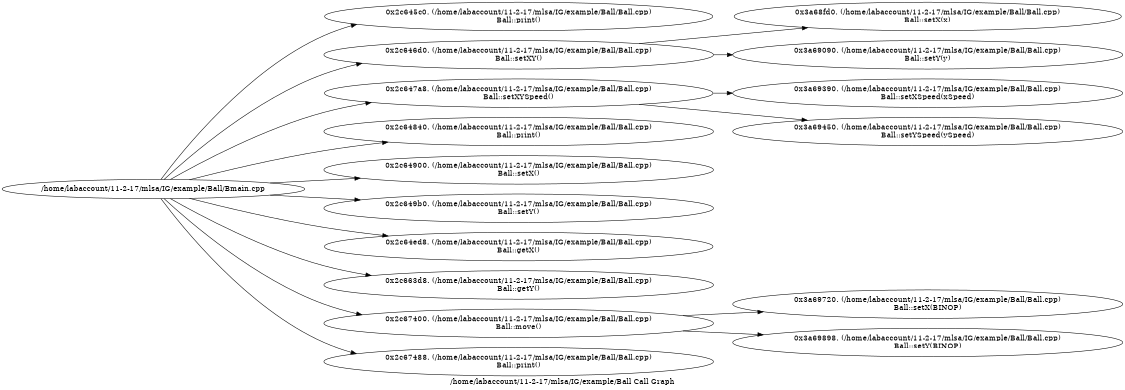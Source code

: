 digraph "/home/labaccount/11-2-17/mlsa/IG/example/Ball Call Graph" {
	graph [dpi=300
		rankdir=LR
		size="7.5, 10"
		label="/home/labaccount/11-2-17/mlsa/IG/example/Ball Call Graph"
	];

	Node0x512456034 [shape=oval, label="/home/labaccount/11-2-17/mlsa/IG/example/Ball/Bmain.cpp"];
	Node0x245722530 [shape=oval, label="0x2c645c0. (/home/labaccount/11-2-17/mlsa/IG/example/Ball/Ball.cpp)\nBall::print()"];
	Node0x512456034 -> Node0x245722530;
	Node0x488024820 [shape=oval, label="0x2c646d0. (/home/labaccount/11-2-17/mlsa/IG/example/Ball/Ball.cpp)\nBall::setXY()"];
	Node0x512456034 -> Node0x488024820;
	Node0x487588703 [shape=oval, label="0x2c647a8. (/home/labaccount/11-2-17/mlsa/IG/example/Ball/Ball.cpp)\nBall::setXYSpeed()"];
	Node0x512456034 -> Node0x487588703;
	Node0x994872993 [shape=oval, label="0x2c64840. (/home/labaccount/11-2-17/mlsa/IG/example/Ball/Ball.cpp)\nBall::print()"];
	Node0x512456034 -> Node0x994872993;
	Node0x748028005 [shape=oval, label="0x2c64900. (/home/labaccount/11-2-17/mlsa/IG/example/Ball/Ball.cpp)\nBall::setX()"];
	Node0x512456034 -> Node0x748028005;
	Node0x600762099 [shape=oval, label="0x2c649b0. (/home/labaccount/11-2-17/mlsa/IG/example/Ball/Ball.cpp)\nBall::setY()"];
	Node0x512456034 -> Node0x600762099;
	Node0x300559352 [shape=oval, label="0x2c64ed8. (/home/labaccount/11-2-17/mlsa/IG/example/Ball/Ball.cpp)\nBall::getX()"];
	Node0x512456034 -> Node0x300559352;
	Node0x354344226 [shape=oval, label="0x2c663d8. (/home/labaccount/11-2-17/mlsa/IG/example/Ball/Ball.cpp)\nBall::getY()"];
	Node0x512456034 -> Node0x354344226;
	Node0x635262424 [shape=oval, label="0x2c67400. (/home/labaccount/11-2-17/mlsa/IG/example/Ball/Ball.cpp)\nBall::move()"];
	Node0x512456034 -> Node0x635262424;
	Node0x607185386 [shape=oval, label="0x2c67488. (/home/labaccount/11-2-17/mlsa/IG/example/Ball/Ball.cpp)\nBall::print()"];
	Node0x512456034 -> Node0x607185386;
	Node0x930740486 [shape=oval, label="0x3a68fd0. (/home/labaccount/11-2-17/mlsa/IG/example/Ball/Ball.cpp)\nBall::setX(x)"];
	Node0x488024820 -> Node0x930740486;
	Node0x167847586 [shape=oval, label="0x3a69090. (/home/labaccount/11-2-17/mlsa/IG/example/Ball/Ball.cpp)\nBall::setY(y)"];
	Node0x488024820 -> Node0x167847586;
	Node0x278772000 [shape=oval, label="0x3a69390. (/home/labaccount/11-2-17/mlsa/IG/example/Ball/Ball.cpp)\nBall::setXSpeed(xSpeed)"];
	Node0x487588703 -> Node0x278772000;
	Node0x651352549 [shape=oval, label="0x3a69450. (/home/labaccount/11-2-17/mlsa/IG/example/Ball/Ball.cpp)\nBall::setYSpeed(ySpeed)"];
	Node0x487588703 -> Node0x651352549;
	Node0x147054307 [shape=oval, label="0x3a69720. (/home/labaccount/11-2-17/mlsa/IG/example/Ball/Ball.cpp)\nBall::setX(BINOP)"];
	Node0x635262424 -> Node0x147054307;
	Node0x367919041 [shape=oval, label="0x3a69898. (/home/labaccount/11-2-17/mlsa/IG/example/Ball/Ball.cpp)\nBall::setY(BINOP)"];
	Node0x635262424 -> Node0x367919041;
}